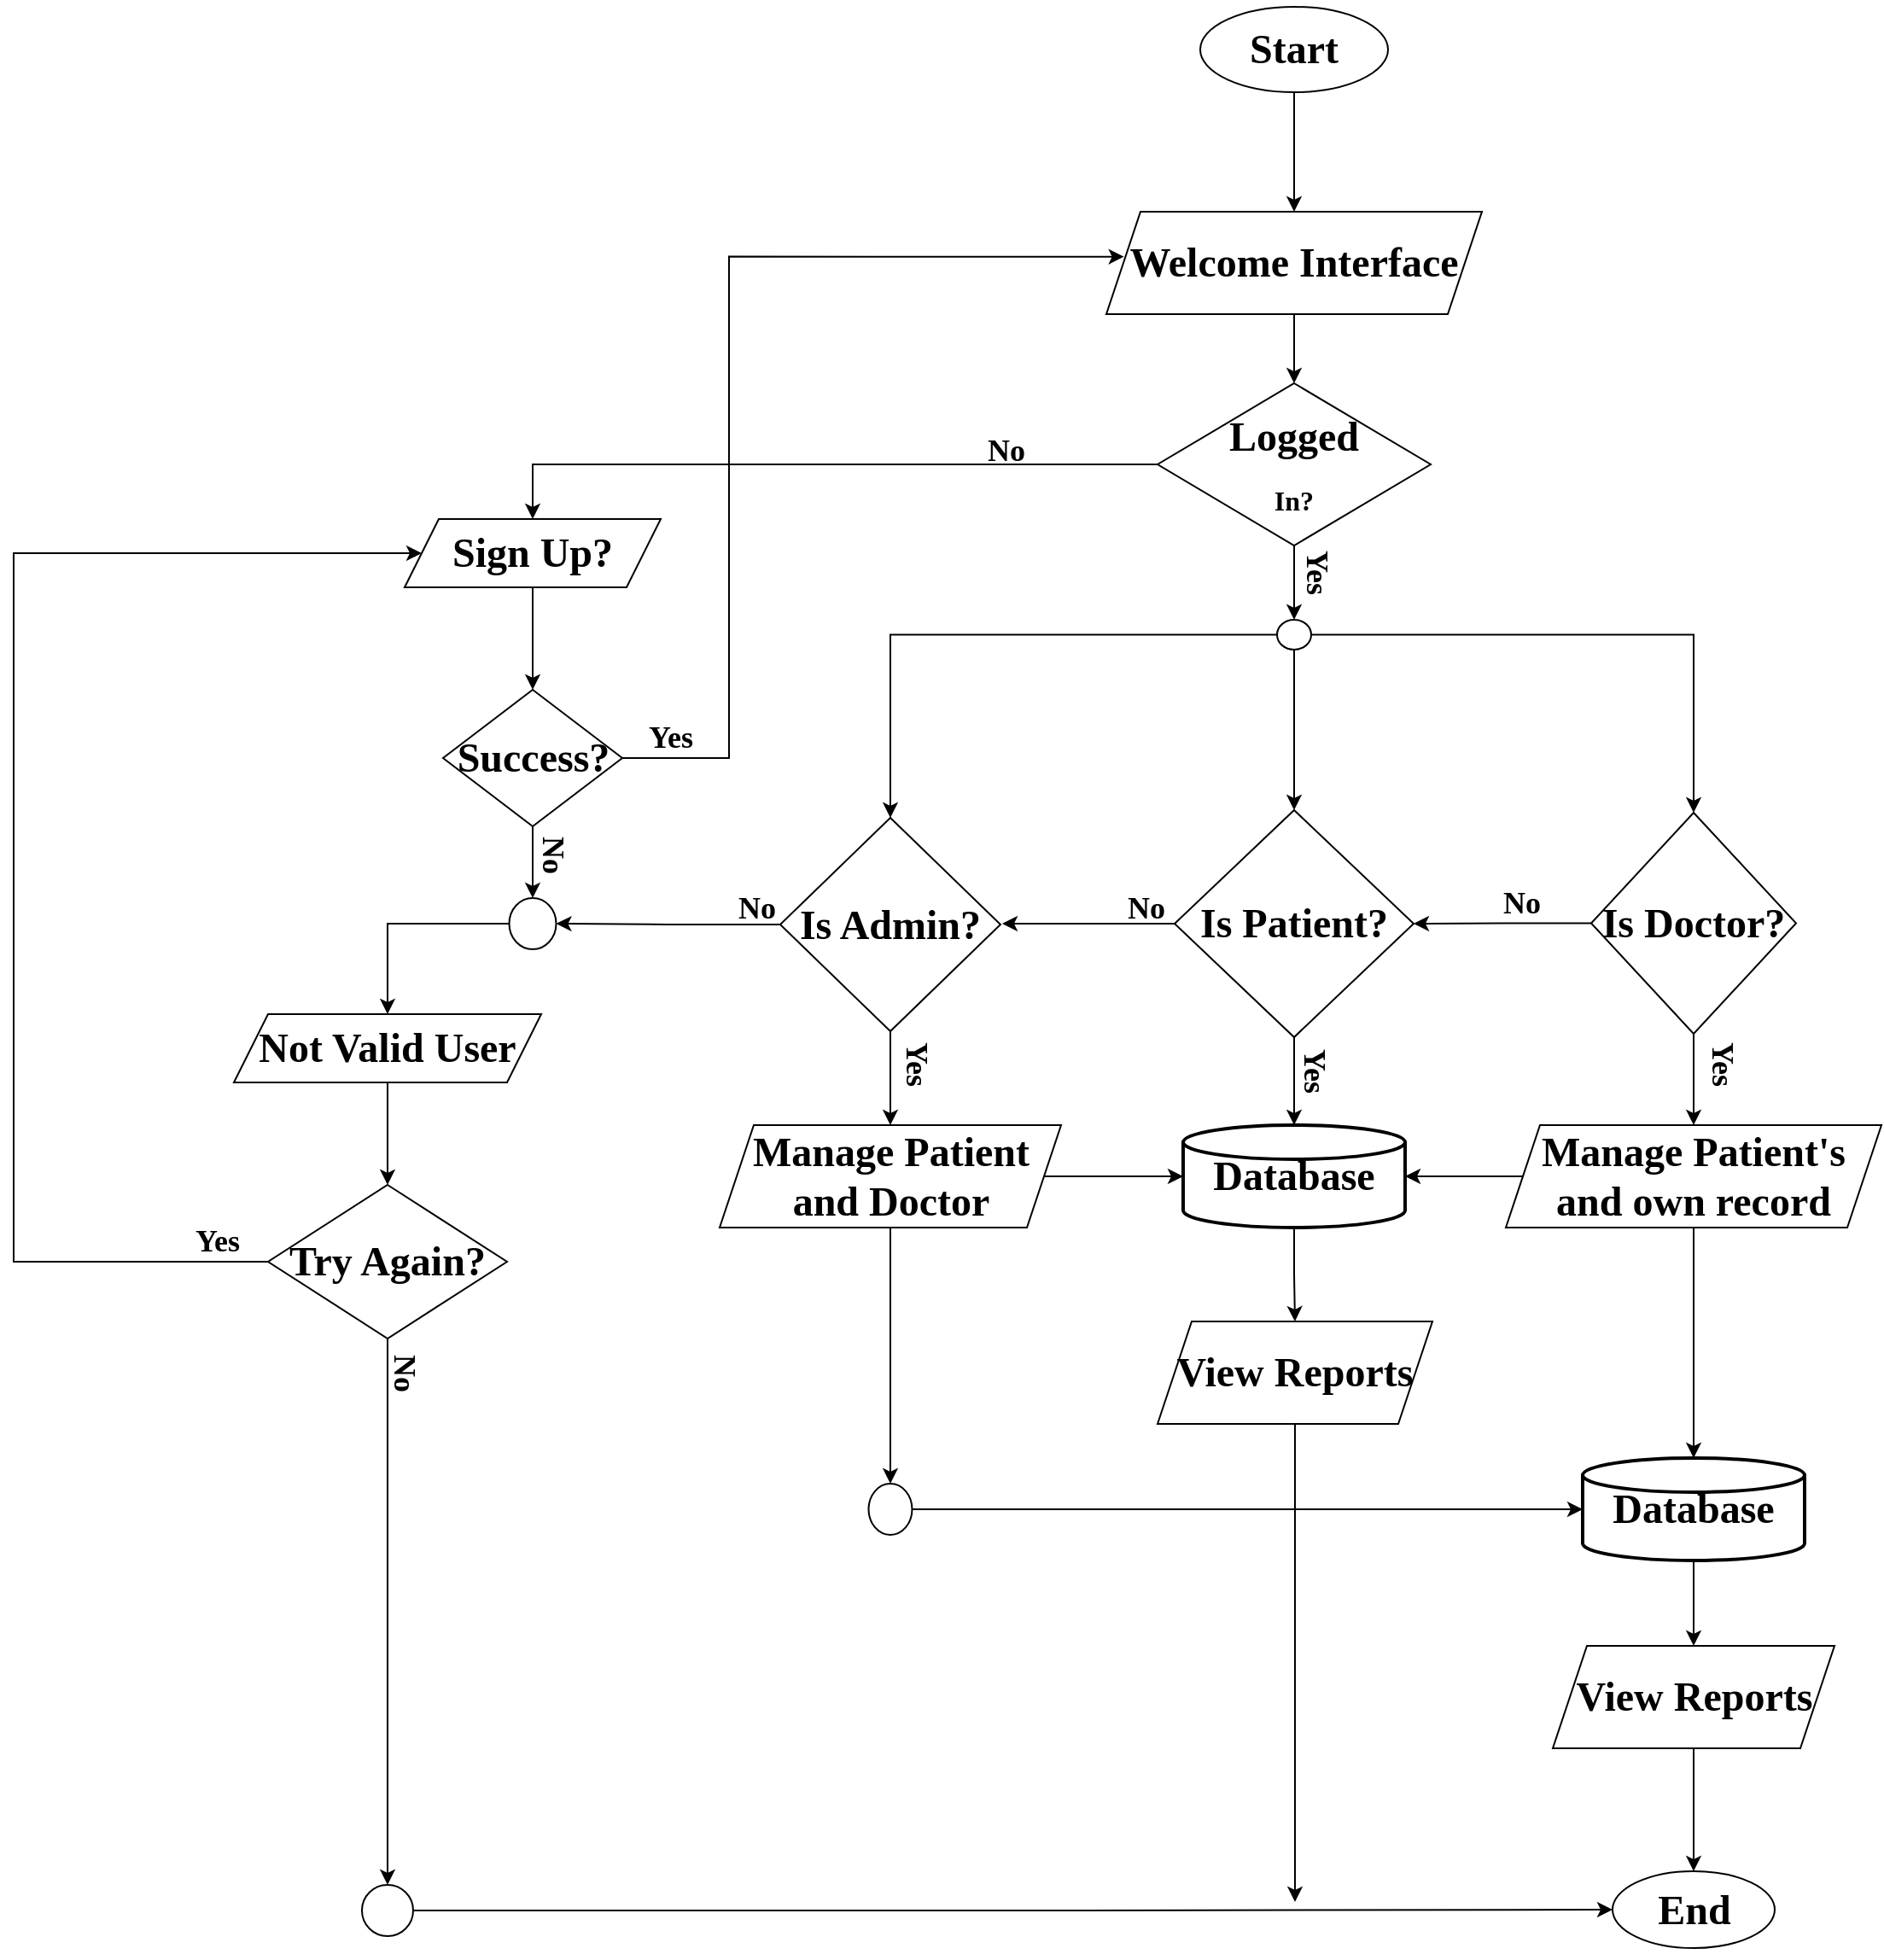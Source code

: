 <mxfile version="21.8.0" type="device">
  <diagram id="C5RBs43oDa-KdzZeNtuy" name="Page-1">
    <mxGraphModel dx="2670" dy="824" grid="1" gridSize="10" guides="1" tooltips="1" connect="1" arrows="1" fold="1" page="1" pageScale="1" pageWidth="827" pageHeight="1169" math="0" shadow="0">
      <root>
        <mxCell id="WIyWlLk6GJQsqaUBKTNV-0" />
        <mxCell id="WIyWlLk6GJQsqaUBKTNV-1" parent="WIyWlLk6GJQsqaUBKTNV-0" />
        <mxCell id="WSvbc_hUXd6V4uO0IELe-26" style="edgeStyle=orthogonalEdgeStyle;rounded=0;orthogonalLoop=1;jettySize=auto;html=1;entryX=0.5;entryY=0;entryDx=0;entryDy=0;" edge="1" parent="WIyWlLk6GJQsqaUBKTNV-1" source="WSvbc_hUXd6V4uO0IELe-0" target="WSvbc_hUXd6V4uO0IELe-1">
          <mxGeometry relative="1" as="geometry" />
        </mxCell>
        <mxCell id="WSvbc_hUXd6V4uO0IELe-0" value="&lt;h3&gt;&lt;font face=&quot;Times New Roman&quot; style=&quot;font-size: 24px;&quot;&gt;Start&lt;/font&gt;&lt;/h3&gt;" style="ellipse;whiteSpace=wrap;html=1;" vertex="1" parent="WIyWlLk6GJQsqaUBKTNV-1">
          <mxGeometry x="536" y="40" width="110" height="50" as="geometry" />
        </mxCell>
        <mxCell id="WSvbc_hUXd6V4uO0IELe-4" value="" style="edgeStyle=orthogonalEdgeStyle;rounded=0;orthogonalLoop=1;jettySize=auto;html=1;" edge="1" parent="WIyWlLk6GJQsqaUBKTNV-1" source="WSvbc_hUXd6V4uO0IELe-1" target="WSvbc_hUXd6V4uO0IELe-3">
          <mxGeometry relative="1" as="geometry" />
        </mxCell>
        <mxCell id="WSvbc_hUXd6V4uO0IELe-1" value="&lt;h3&gt;&lt;font face=&quot;Times New Roman&quot; style=&quot;font-size: 24px;&quot;&gt;Welcome Interface&lt;/font&gt;&lt;/h3&gt;" style="shape=parallelogram;perimeter=parallelogramPerimeter;whiteSpace=wrap;html=1;fixedSize=1;" vertex="1" parent="WIyWlLk6GJQsqaUBKTNV-1">
          <mxGeometry x="481" y="160" width="220" height="60" as="geometry" />
        </mxCell>
        <mxCell id="WSvbc_hUXd6V4uO0IELe-7" style="edgeStyle=orthogonalEdgeStyle;rounded=0;orthogonalLoop=1;jettySize=auto;html=1;entryX=0.5;entryY=0;entryDx=0;entryDy=0;" edge="1" parent="WIyWlLk6GJQsqaUBKTNV-1" source="WSvbc_hUXd6V4uO0IELe-3" target="WSvbc_hUXd6V4uO0IELe-6">
          <mxGeometry relative="1" as="geometry" />
        </mxCell>
        <mxCell id="WSvbc_hUXd6V4uO0IELe-22" value="" style="edgeStyle=orthogonalEdgeStyle;rounded=0;orthogonalLoop=1;jettySize=auto;html=1;" edge="1" parent="WIyWlLk6GJQsqaUBKTNV-1" source="WSvbc_hUXd6V4uO0IELe-3" target="WSvbc_hUXd6V4uO0IELe-21">
          <mxGeometry relative="1" as="geometry" />
        </mxCell>
        <mxCell id="WSvbc_hUXd6V4uO0IELe-3" value="&lt;h3&gt;&lt;font face=&quot;Times New Roman&quot; style=&quot;font-size: 24px;&quot;&gt;Logged&lt;/font&gt;&lt;/h3&gt;&lt;h3&gt;&lt;font size=&quot;3&quot; face=&quot;Times New Roman&quot; style=&quot;&quot;&gt;In?&lt;/font&gt;&lt;/h3&gt;" style="rhombus;whiteSpace=wrap;html=1;" vertex="1" parent="WIyWlLk6GJQsqaUBKTNV-1">
          <mxGeometry x="511" y="260.5" width="160" height="95" as="geometry" />
        </mxCell>
        <mxCell id="WSvbc_hUXd6V4uO0IELe-9" value="" style="edgeStyle=orthogonalEdgeStyle;rounded=0;orthogonalLoop=1;jettySize=auto;html=1;" edge="1" parent="WIyWlLk6GJQsqaUBKTNV-1" source="WSvbc_hUXd6V4uO0IELe-6" target="WSvbc_hUXd6V4uO0IELe-8">
          <mxGeometry relative="1" as="geometry" />
        </mxCell>
        <mxCell id="WSvbc_hUXd6V4uO0IELe-6" value="&lt;h3&gt;&lt;font face=&quot;Times New Roman&quot; style=&quot;font-size: 24px;&quot;&gt;Sign Up?&lt;/font&gt;&lt;/h3&gt;" style="shape=parallelogram;perimeter=parallelogramPerimeter;whiteSpace=wrap;html=1;fixedSize=1;" vertex="1" parent="WIyWlLk6GJQsqaUBKTNV-1">
          <mxGeometry x="70" y="340" width="150" height="40" as="geometry" />
        </mxCell>
        <mxCell id="WSvbc_hUXd6V4uO0IELe-15" value="" style="edgeStyle=orthogonalEdgeStyle;rounded=0;orthogonalLoop=1;jettySize=auto;html=1;" edge="1" parent="WIyWlLk6GJQsqaUBKTNV-1" source="WSvbc_hUXd6V4uO0IELe-8" target="WSvbc_hUXd6V4uO0IELe-14">
          <mxGeometry relative="1" as="geometry" />
        </mxCell>
        <mxCell id="WSvbc_hUXd6V4uO0IELe-8" value="&lt;h3&gt;&lt;font style=&quot;font-size: 24px;&quot; face=&quot;Times New Roman&quot;&gt;Success?&lt;/font&gt;&lt;/h3&gt;" style="rhombus;whiteSpace=wrap;html=1;" vertex="1" parent="WIyWlLk6GJQsqaUBKTNV-1">
          <mxGeometry x="92.5" y="440" width="105" height="80" as="geometry" />
        </mxCell>
        <mxCell id="WSvbc_hUXd6V4uO0IELe-10" value="&lt;h3&gt;&lt;font style=&quot;font-size: 18px;&quot; face=&quot;Times New Roman&quot;&gt;No&lt;/font&gt;&lt;/h3&gt;" style="text;html=1;align=center;verticalAlign=middle;resizable=0;points=[];autosize=1;strokeColor=none;fillColor=none;" vertex="1" parent="WIyWlLk6GJQsqaUBKTNV-1">
          <mxGeometry x="397" y="270" width="50" height="60" as="geometry" />
        </mxCell>
        <mxCell id="WSvbc_hUXd6V4uO0IELe-13" style="edgeStyle=orthogonalEdgeStyle;rounded=0;orthogonalLoop=1;jettySize=auto;html=1;exitX=1;exitY=0.5;exitDx=0;exitDy=0;entryX=0.047;entryY=0.439;entryDx=0;entryDy=0;entryPerimeter=0;" edge="1" parent="WIyWlLk6GJQsqaUBKTNV-1" source="WSvbc_hUXd6V4uO0IELe-8" target="WSvbc_hUXd6V4uO0IELe-1">
          <mxGeometry relative="1" as="geometry">
            <mxPoint x="260" y="190" as="targetPoint" />
            <Array as="points">
              <mxPoint x="260" y="480" />
              <mxPoint x="260" y="186" />
            </Array>
          </mxGeometry>
        </mxCell>
        <mxCell id="WSvbc_hUXd6V4uO0IELe-43" style="edgeStyle=orthogonalEdgeStyle;rounded=0;orthogonalLoop=1;jettySize=auto;html=1;exitX=0;exitY=0.5;exitDx=0;exitDy=0;" edge="1" parent="WIyWlLk6GJQsqaUBKTNV-1" source="WSvbc_hUXd6V4uO0IELe-14" target="WSvbc_hUXd6V4uO0IELe-41">
          <mxGeometry relative="1" as="geometry" />
        </mxCell>
        <mxCell id="WSvbc_hUXd6V4uO0IELe-14" value="" style="ellipse;whiteSpace=wrap;html=1;" vertex="1" parent="WIyWlLk6GJQsqaUBKTNV-1">
          <mxGeometry x="131.25" y="562" width="27.5" height="30" as="geometry" />
        </mxCell>
        <mxCell id="WSvbc_hUXd6V4uO0IELe-18" value="&lt;h3&gt;&lt;font face=&quot;Times New Roman&quot; style=&quot;font-size: 18px;&quot;&gt;Yes&lt;/font&gt;&lt;/h3&gt;" style="text;html=1;strokeColor=none;fillColor=none;align=center;verticalAlign=middle;whiteSpace=wrap;rounded=0;" vertex="1" parent="WIyWlLk6GJQsqaUBKTNV-1">
          <mxGeometry x="196" y="453" width="60" height="30" as="geometry" />
        </mxCell>
        <mxCell id="WSvbc_hUXd6V4uO0IELe-19" value="&lt;h3&gt;&lt;font face=&quot;Times New Roman&quot; style=&quot;font-size: 18px;&quot;&gt;No&lt;/font&gt;&lt;/h3&gt;" style="text;html=1;strokeColor=none;fillColor=none;align=center;verticalAlign=middle;whiteSpace=wrap;rounded=0;rotation=90;" vertex="1" parent="WIyWlLk6GJQsqaUBKTNV-1">
          <mxGeometry x="127" y="522" width="60" height="30" as="geometry" />
        </mxCell>
        <mxCell id="WSvbc_hUXd6V4uO0IELe-25" value="" style="edgeStyle=orthogonalEdgeStyle;rounded=0;orthogonalLoop=1;jettySize=auto;html=1;" edge="1" parent="WIyWlLk6GJQsqaUBKTNV-1" source="WSvbc_hUXd6V4uO0IELe-21" target="WSvbc_hUXd6V4uO0IELe-24">
          <mxGeometry relative="1" as="geometry" />
        </mxCell>
        <mxCell id="WSvbc_hUXd6V4uO0IELe-32" value="" style="edgeStyle=orthogonalEdgeStyle;rounded=0;orthogonalLoop=1;jettySize=auto;html=1;" edge="1" parent="WIyWlLk6GJQsqaUBKTNV-1" source="WSvbc_hUXd6V4uO0IELe-21" target="WSvbc_hUXd6V4uO0IELe-31">
          <mxGeometry relative="1" as="geometry" />
        </mxCell>
        <mxCell id="WSvbc_hUXd6V4uO0IELe-36" value="" style="edgeStyle=orthogonalEdgeStyle;rounded=0;orthogonalLoop=1;jettySize=auto;html=1;" edge="1" parent="WIyWlLk6GJQsqaUBKTNV-1" source="WSvbc_hUXd6V4uO0IELe-21" target="WSvbc_hUXd6V4uO0IELe-35">
          <mxGeometry relative="1" as="geometry" />
        </mxCell>
        <mxCell id="WSvbc_hUXd6V4uO0IELe-21" value="" style="ellipse;whiteSpace=wrap;html=1;" vertex="1" parent="WIyWlLk6GJQsqaUBKTNV-1">
          <mxGeometry x="581" y="399" width="20" height="17.5" as="geometry" />
        </mxCell>
        <mxCell id="WSvbc_hUXd6V4uO0IELe-23" value="&lt;h3&gt;&lt;font face=&quot;Times New Roman&quot; style=&quot;font-size: 18px;&quot;&gt;Yes&lt;/font&gt;&lt;/h3&gt;" style="text;html=1;strokeColor=none;fillColor=none;align=center;verticalAlign=middle;whiteSpace=wrap;rounded=0;rotation=90;" vertex="1" parent="WIyWlLk6GJQsqaUBKTNV-1">
          <mxGeometry x="575" y="356.5" width="60" height="30" as="geometry" />
        </mxCell>
        <mxCell id="WSvbc_hUXd6V4uO0IELe-29" style="edgeStyle=orthogonalEdgeStyle;rounded=0;orthogonalLoop=1;jettySize=auto;html=1;entryX=1;entryY=0.5;entryDx=0;entryDy=0;" edge="1" parent="WIyWlLk6GJQsqaUBKTNV-1" source="WSvbc_hUXd6V4uO0IELe-24" target="WSvbc_hUXd6V4uO0IELe-14">
          <mxGeometry relative="1" as="geometry" />
        </mxCell>
        <mxCell id="WSvbc_hUXd6V4uO0IELe-58" value="" style="edgeStyle=orthogonalEdgeStyle;rounded=0;orthogonalLoop=1;jettySize=auto;html=1;" edge="1" parent="WIyWlLk6GJQsqaUBKTNV-1" source="WSvbc_hUXd6V4uO0IELe-24" target="WSvbc_hUXd6V4uO0IELe-57">
          <mxGeometry relative="1" as="geometry" />
        </mxCell>
        <mxCell id="WSvbc_hUXd6V4uO0IELe-24" value="&lt;h3&gt;&lt;font face=&quot;Times New Roman&quot; style=&quot;font-size: 24px;&quot;&gt;Is Admin?&lt;/font&gt;&lt;/h3&gt;" style="rhombus;whiteSpace=wrap;html=1;" vertex="1" parent="WIyWlLk6GJQsqaUBKTNV-1">
          <mxGeometry x="290" y="515" width="129" height="125" as="geometry" />
        </mxCell>
        <mxCell id="WSvbc_hUXd6V4uO0IELe-30" value="&lt;h3&gt;&lt;font style=&quot;font-size: 18px;&quot; face=&quot;Times New Roman&quot;&gt;No&lt;/font&gt;&lt;/h3&gt;" style="text;html=1;align=center;verticalAlign=middle;resizable=0;points=[];autosize=1;strokeColor=none;fillColor=none;" vertex="1" parent="WIyWlLk6GJQsqaUBKTNV-1">
          <mxGeometry x="251" y="538" width="50" height="60" as="geometry" />
        </mxCell>
        <mxCell id="WSvbc_hUXd6V4uO0IELe-33" style="edgeStyle=orthogonalEdgeStyle;rounded=0;orthogonalLoop=1;jettySize=auto;html=1;" edge="1" parent="WIyWlLk6GJQsqaUBKTNV-1" source="WSvbc_hUXd6V4uO0IELe-31">
          <mxGeometry relative="1" as="geometry">
            <mxPoint x="420" y="577" as="targetPoint" />
          </mxGeometry>
        </mxCell>
        <mxCell id="WSvbc_hUXd6V4uO0IELe-53" value="" style="edgeStyle=orthogonalEdgeStyle;rounded=0;orthogonalLoop=1;jettySize=auto;html=1;" edge="1" parent="WIyWlLk6GJQsqaUBKTNV-1" source="WSvbc_hUXd6V4uO0IELe-31" target="WSvbc_hUXd6V4uO0IELe-51">
          <mxGeometry relative="1" as="geometry" />
        </mxCell>
        <mxCell id="WSvbc_hUXd6V4uO0IELe-31" value="&lt;h3&gt;&lt;font face=&quot;Times New Roman&quot; style=&quot;font-size: 24px;&quot;&gt;Is Patient?&lt;/font&gt;&lt;/h3&gt;" style="rhombus;whiteSpace=wrap;html=1;" vertex="1" parent="WIyWlLk6GJQsqaUBKTNV-1">
          <mxGeometry x="521" y="510.5" width="140" height="133" as="geometry" />
        </mxCell>
        <mxCell id="WSvbc_hUXd6V4uO0IELe-34" value="&lt;h3&gt;&lt;font face=&quot;Times New Roman&quot; style=&quot;font-size: 18px;&quot;&gt;No&lt;/font&gt;&lt;/h3&gt;" style="text;html=1;align=center;verticalAlign=middle;resizable=0;points=[];autosize=1;strokeColor=none;fillColor=none;" vertex="1" parent="WIyWlLk6GJQsqaUBKTNV-1">
          <mxGeometry x="479" y="538" width="50" height="60" as="geometry" />
        </mxCell>
        <mxCell id="WSvbc_hUXd6V4uO0IELe-38" style="edgeStyle=orthogonalEdgeStyle;rounded=0;orthogonalLoop=1;jettySize=auto;html=1;entryX=1;entryY=0.5;entryDx=0;entryDy=0;" edge="1" parent="WIyWlLk6GJQsqaUBKTNV-1" source="WSvbc_hUXd6V4uO0IELe-35" target="WSvbc_hUXd6V4uO0IELe-31">
          <mxGeometry relative="1" as="geometry" />
        </mxCell>
        <mxCell id="WSvbc_hUXd6V4uO0IELe-49" value="" style="edgeStyle=orthogonalEdgeStyle;rounded=0;orthogonalLoop=1;jettySize=auto;html=1;" edge="1" parent="WIyWlLk6GJQsqaUBKTNV-1" source="WSvbc_hUXd6V4uO0IELe-35" target="WSvbc_hUXd6V4uO0IELe-48">
          <mxGeometry relative="1" as="geometry" />
        </mxCell>
        <mxCell id="WSvbc_hUXd6V4uO0IELe-35" value="&lt;h3&gt;&lt;font face=&quot;Times New Roman&quot; style=&quot;font-size: 24px;&quot;&gt;Is Doctor?&lt;/font&gt;&lt;/h3&gt;" style="rhombus;whiteSpace=wrap;html=1;" vertex="1" parent="WIyWlLk6GJQsqaUBKTNV-1">
          <mxGeometry x="765" y="512" width="120" height="129.5" as="geometry" />
        </mxCell>
        <mxCell id="WSvbc_hUXd6V4uO0IELe-39" value="&lt;h3&gt;&lt;font face=&quot;Times New Roman&quot; style=&quot;font-size: 18px;&quot;&gt;No&lt;/font&gt;&lt;/h3&gt;" style="text;html=1;align=center;verticalAlign=middle;resizable=0;points=[];autosize=1;strokeColor=none;fillColor=none;" vertex="1" parent="WIyWlLk6GJQsqaUBKTNV-1">
          <mxGeometry x="699" y="535" width="50" height="60" as="geometry" />
        </mxCell>
        <mxCell id="WSvbc_hUXd6V4uO0IELe-45" value="" style="edgeStyle=orthogonalEdgeStyle;rounded=0;orthogonalLoop=1;jettySize=auto;html=1;" edge="1" parent="WIyWlLk6GJQsqaUBKTNV-1" source="WSvbc_hUXd6V4uO0IELe-41" target="WSvbc_hUXd6V4uO0IELe-44">
          <mxGeometry relative="1" as="geometry" />
        </mxCell>
        <mxCell id="WSvbc_hUXd6V4uO0IELe-41" value="&lt;h3&gt;&lt;font face=&quot;Times New Roman&quot; style=&quot;font-size: 24px;&quot;&gt;Not Valid User&lt;/font&gt;&lt;/h3&gt;" style="shape=parallelogram;perimeter=parallelogramPerimeter;whiteSpace=wrap;html=1;fixedSize=1;" vertex="1" parent="WIyWlLk6GJQsqaUBKTNV-1">
          <mxGeometry x="-30" y="630" width="180" height="40" as="geometry" />
        </mxCell>
        <mxCell id="WSvbc_hUXd6V4uO0IELe-46" style="edgeStyle=orthogonalEdgeStyle;rounded=0;orthogonalLoop=1;jettySize=auto;html=1;" edge="1" parent="WIyWlLk6GJQsqaUBKTNV-1" source="WSvbc_hUXd6V4uO0IELe-44" target="WSvbc_hUXd6V4uO0IELe-6">
          <mxGeometry relative="1" as="geometry">
            <mxPoint x="-160" y="140" as="targetPoint" />
            <Array as="points">
              <mxPoint x="-159" y="775" />
              <mxPoint x="-159" y="360" />
            </Array>
          </mxGeometry>
        </mxCell>
        <mxCell id="WSvbc_hUXd6V4uO0IELe-70" value="" style="edgeStyle=orthogonalEdgeStyle;rounded=0;orthogonalLoop=1;jettySize=auto;html=1;" edge="1" parent="WIyWlLk6GJQsqaUBKTNV-1" source="WSvbc_hUXd6V4uO0IELe-44" target="WSvbc_hUXd6V4uO0IELe-69">
          <mxGeometry relative="1" as="geometry" />
        </mxCell>
        <mxCell id="WSvbc_hUXd6V4uO0IELe-44" value="&lt;h3&gt;&lt;font face=&quot;Times New Roman&quot; style=&quot;font-size: 24px;&quot;&gt;Try Again?&lt;/font&gt;&lt;/h3&gt;" style="rhombus;whiteSpace=wrap;html=1;" vertex="1" parent="WIyWlLk6GJQsqaUBKTNV-1">
          <mxGeometry x="-10" y="730" width="140" height="90" as="geometry" />
        </mxCell>
        <mxCell id="WSvbc_hUXd6V4uO0IELe-47" value="&lt;h3&gt;&lt;font face=&quot;Times New Roman&quot; style=&quot;font-size: 18px;&quot;&gt;Yes&lt;/font&gt;&lt;/h3&gt;" style="text;html=1;align=center;verticalAlign=middle;resizable=0;points=[];autosize=1;strokeColor=none;fillColor=none;" vertex="1" parent="WIyWlLk6GJQsqaUBKTNV-1">
          <mxGeometry x="-65" y="733" width="50" height="60" as="geometry" />
        </mxCell>
        <mxCell id="WSvbc_hUXd6V4uO0IELe-56" value="" style="edgeStyle=orthogonalEdgeStyle;rounded=0;orthogonalLoop=1;jettySize=auto;html=1;" edge="1" parent="WIyWlLk6GJQsqaUBKTNV-1" source="WSvbc_hUXd6V4uO0IELe-48" target="WSvbc_hUXd6V4uO0IELe-55">
          <mxGeometry relative="1" as="geometry" />
        </mxCell>
        <mxCell id="WSvbc_hUXd6V4uO0IELe-48" value="&lt;h3&gt;&lt;font face=&quot;Times New Roman&quot; style=&quot;font-size: 24px;&quot;&gt;Manage Patient&#39;s and own record&lt;/font&gt;&lt;/h3&gt;" style="shape=parallelogram;perimeter=parallelogramPerimeter;whiteSpace=wrap;html=1;fixedSize=1;" vertex="1" parent="WIyWlLk6GJQsqaUBKTNV-1">
          <mxGeometry x="715" y="695" width="220" height="60" as="geometry" />
        </mxCell>
        <mxCell id="WSvbc_hUXd6V4uO0IELe-50" value="&lt;h3&gt;&lt;font face=&quot;Times New Roman&quot; style=&quot;font-size: 18px;&quot;&gt;Yes&lt;/font&gt;&lt;/h3&gt;" style="text;html=1;align=center;verticalAlign=middle;resizable=0;points=[];autosize=1;strokeColor=none;fillColor=none;rotation=90;" vertex="1" parent="WIyWlLk6GJQsqaUBKTNV-1">
          <mxGeometry x="817" y="629" width="50" height="60" as="geometry" />
        </mxCell>
        <mxCell id="WSvbc_hUXd6V4uO0IELe-61" value="" style="edgeStyle=orthogonalEdgeStyle;rounded=0;orthogonalLoop=1;jettySize=auto;html=1;" edge="1" parent="WIyWlLk6GJQsqaUBKTNV-1" source="WSvbc_hUXd6V4uO0IELe-57" target="WSvbc_hUXd6V4uO0IELe-51">
          <mxGeometry relative="1" as="geometry" />
        </mxCell>
        <mxCell id="WSvbc_hUXd6V4uO0IELe-51" value="&lt;h3&gt;&lt;font face=&quot;Times New Roman&quot; style=&quot;font-size: 24px;&quot;&gt;Database&lt;/font&gt;&lt;/h3&gt;" style="strokeWidth=2;html=1;shape=mxgraph.flowchart.database;whiteSpace=wrap;" vertex="1" parent="WIyWlLk6GJQsqaUBKTNV-1">
          <mxGeometry x="526" y="695" width="130" height="60" as="geometry" />
        </mxCell>
        <mxCell id="WSvbc_hUXd6V4uO0IELe-52" style="edgeStyle=orthogonalEdgeStyle;rounded=0;orthogonalLoop=1;jettySize=auto;html=1;entryX=1;entryY=0.5;entryDx=0;entryDy=0;entryPerimeter=0;" edge="1" parent="WIyWlLk6GJQsqaUBKTNV-1" source="WSvbc_hUXd6V4uO0IELe-48" target="WSvbc_hUXd6V4uO0IELe-51">
          <mxGeometry relative="1" as="geometry" />
        </mxCell>
        <mxCell id="WSvbc_hUXd6V4uO0IELe-54" value="&lt;h3&gt;&lt;font face=&quot;Times New Roman&quot; style=&quot;font-size: 18px;&quot;&gt;Yes&lt;/font&gt;&lt;/h3&gt;" style="text;html=1;align=center;verticalAlign=middle;resizable=0;points=[];autosize=1;strokeColor=none;fillColor=none;rotation=90;" vertex="1" parent="WIyWlLk6GJQsqaUBKTNV-1">
          <mxGeometry x="578" y="633" width="50" height="60" as="geometry" />
        </mxCell>
        <mxCell id="WSvbc_hUXd6V4uO0IELe-68" value="" style="edgeStyle=orthogonalEdgeStyle;rounded=0;orthogonalLoop=1;jettySize=auto;html=1;" edge="1" parent="WIyWlLk6GJQsqaUBKTNV-1" source="WSvbc_hUXd6V4uO0IELe-55" target="WSvbc_hUXd6V4uO0IELe-67">
          <mxGeometry relative="1" as="geometry" />
        </mxCell>
        <mxCell id="WSvbc_hUXd6V4uO0IELe-55" value="&lt;h3&gt;&lt;font face=&quot;Times New Roman&quot; style=&quot;font-size: 24px;&quot;&gt;Database&lt;/font&gt;&lt;/h3&gt;" style="strokeWidth=2;html=1;shape=mxgraph.flowchart.database;whiteSpace=wrap;" vertex="1" parent="WIyWlLk6GJQsqaUBKTNV-1">
          <mxGeometry x="760" y="890" width="130" height="60" as="geometry" />
        </mxCell>
        <mxCell id="WSvbc_hUXd6V4uO0IELe-63" value="" style="edgeStyle=orthogonalEdgeStyle;rounded=0;orthogonalLoop=1;jettySize=auto;html=1;" edge="1" parent="WIyWlLk6GJQsqaUBKTNV-1" source="WSvbc_hUXd6V4uO0IELe-57" target="WSvbc_hUXd6V4uO0IELe-62">
          <mxGeometry relative="1" as="geometry" />
        </mxCell>
        <mxCell id="WSvbc_hUXd6V4uO0IELe-57" value="&lt;h3&gt;&lt;font face=&quot;Times New Roman&quot; style=&quot;font-size: 24px;&quot;&gt;Manage Patient and Doctor&lt;/font&gt;&lt;/h3&gt;" style="shape=parallelogram;perimeter=parallelogramPerimeter;whiteSpace=wrap;html=1;fixedSize=1;" vertex="1" parent="WIyWlLk6GJQsqaUBKTNV-1">
          <mxGeometry x="254.5" y="695" width="200" height="60" as="geometry" />
        </mxCell>
        <mxCell id="WSvbc_hUXd6V4uO0IELe-59" value="&lt;h3&gt;&lt;font face=&quot;Times New Roman&quot; style=&quot;font-size: 18px;&quot;&gt;Yes&lt;/font&gt;&lt;/h3&gt;" style="text;html=1;align=center;verticalAlign=middle;resizable=0;points=[];autosize=1;strokeColor=none;fillColor=none;rotation=90;" vertex="1" parent="WIyWlLk6GJQsqaUBKTNV-1">
          <mxGeometry x="345" y="629" width="50" height="60" as="geometry" />
        </mxCell>
        <mxCell id="WSvbc_hUXd6V4uO0IELe-62" value="" style="ellipse;whiteSpace=wrap;html=1;" vertex="1" parent="WIyWlLk6GJQsqaUBKTNV-1">
          <mxGeometry x="341.75" y="905" width="25.5" height="30" as="geometry" />
        </mxCell>
        <mxCell id="WSvbc_hUXd6V4uO0IELe-64" style="edgeStyle=orthogonalEdgeStyle;rounded=0;orthogonalLoop=1;jettySize=auto;html=1;entryX=0;entryY=0.5;entryDx=0;entryDy=0;entryPerimeter=0;" edge="1" parent="WIyWlLk6GJQsqaUBKTNV-1" source="WSvbc_hUXd6V4uO0IELe-62" target="WSvbc_hUXd6V4uO0IELe-55">
          <mxGeometry relative="1" as="geometry" />
        </mxCell>
        <mxCell id="WSvbc_hUXd6V4uO0IELe-66" value="" style="edgeStyle=orthogonalEdgeStyle;rounded=0;orthogonalLoop=1;jettySize=auto;html=1;" edge="1" parent="WIyWlLk6GJQsqaUBKTNV-1" source="WSvbc_hUXd6V4uO0IELe-51" target="WSvbc_hUXd6V4uO0IELe-65">
          <mxGeometry relative="1" as="geometry" />
        </mxCell>
        <mxCell id="WSvbc_hUXd6V4uO0IELe-75" style="edgeStyle=orthogonalEdgeStyle;rounded=0;orthogonalLoop=1;jettySize=auto;html=1;" edge="1" parent="WIyWlLk6GJQsqaUBKTNV-1" source="WSvbc_hUXd6V4uO0IELe-65">
          <mxGeometry relative="1" as="geometry">
            <mxPoint x="591.5" y="1150" as="targetPoint" />
          </mxGeometry>
        </mxCell>
        <mxCell id="WSvbc_hUXd6V4uO0IELe-65" value="&lt;h3&gt;&lt;font face=&quot;Times New Roman&quot; style=&quot;font-size: 24px;&quot;&gt;View Reports&lt;/font&gt;&lt;/h3&gt;" style="shape=parallelogram;perimeter=parallelogramPerimeter;whiteSpace=wrap;html=1;fixedSize=1;" vertex="1" parent="WIyWlLk6GJQsqaUBKTNV-1">
          <mxGeometry x="511" y="810" width="161" height="60" as="geometry" />
        </mxCell>
        <mxCell id="WSvbc_hUXd6V4uO0IELe-67" value="&lt;h3&gt;&lt;font face=&quot;Times New Roman&quot; style=&quot;font-size: 24px;&quot;&gt;View Reports&lt;/font&gt;&lt;/h3&gt;" style="shape=parallelogram;perimeter=parallelogramPerimeter;whiteSpace=wrap;html=1;fixedSize=1;" vertex="1" parent="WIyWlLk6GJQsqaUBKTNV-1">
          <mxGeometry x="742.5" y="1000" width="165" height="60" as="geometry" />
        </mxCell>
        <mxCell id="WSvbc_hUXd6V4uO0IELe-69" value="" style="ellipse;whiteSpace=wrap;html=1;" vertex="1" parent="WIyWlLk6GJQsqaUBKTNV-1">
          <mxGeometry x="45" y="1140" width="30" height="30" as="geometry" />
        </mxCell>
        <mxCell id="WSvbc_hUXd6V4uO0IELe-72" value="" style="edgeStyle=orthogonalEdgeStyle;rounded=0;orthogonalLoop=1;jettySize=auto;html=1;" edge="1" parent="WIyWlLk6GJQsqaUBKTNV-1" source="WSvbc_hUXd6V4uO0IELe-67" target="WSvbc_hUXd6V4uO0IELe-71">
          <mxGeometry relative="1" as="geometry" />
        </mxCell>
        <mxCell id="WSvbc_hUXd6V4uO0IELe-71" value="&lt;h3&gt;&lt;font face=&quot;Times New Roman&quot; style=&quot;font-size: 24px;&quot;&gt;End&lt;/font&gt;&lt;/h3&gt;" style="ellipse;whiteSpace=wrap;html=1;" vertex="1" parent="WIyWlLk6GJQsqaUBKTNV-1">
          <mxGeometry x="777.5" y="1132" width="95" height="45" as="geometry" />
        </mxCell>
        <mxCell id="WSvbc_hUXd6V4uO0IELe-73" style="edgeStyle=orthogonalEdgeStyle;rounded=0;orthogonalLoop=1;jettySize=auto;html=1;entryX=0;entryY=0.5;entryDx=0;entryDy=0;" edge="1" parent="WIyWlLk6GJQsqaUBKTNV-1" source="WSvbc_hUXd6V4uO0IELe-69" target="WSvbc_hUXd6V4uO0IELe-71">
          <mxGeometry relative="1" as="geometry" />
        </mxCell>
        <mxCell id="WSvbc_hUXd6V4uO0IELe-74" value="&lt;h3&gt;&lt;font face=&quot;Times New Roman&quot; style=&quot;font-size: 18px;&quot;&gt;No&lt;/font&gt;&lt;/h3&gt;" style="text;html=1;align=center;verticalAlign=middle;resizable=0;points=[];autosize=1;strokeColor=none;fillColor=none;rotation=90;" vertex="1" parent="WIyWlLk6GJQsqaUBKTNV-1">
          <mxGeometry x="45" y="810" width="50" height="60" as="geometry" />
        </mxCell>
      </root>
    </mxGraphModel>
  </diagram>
</mxfile>
